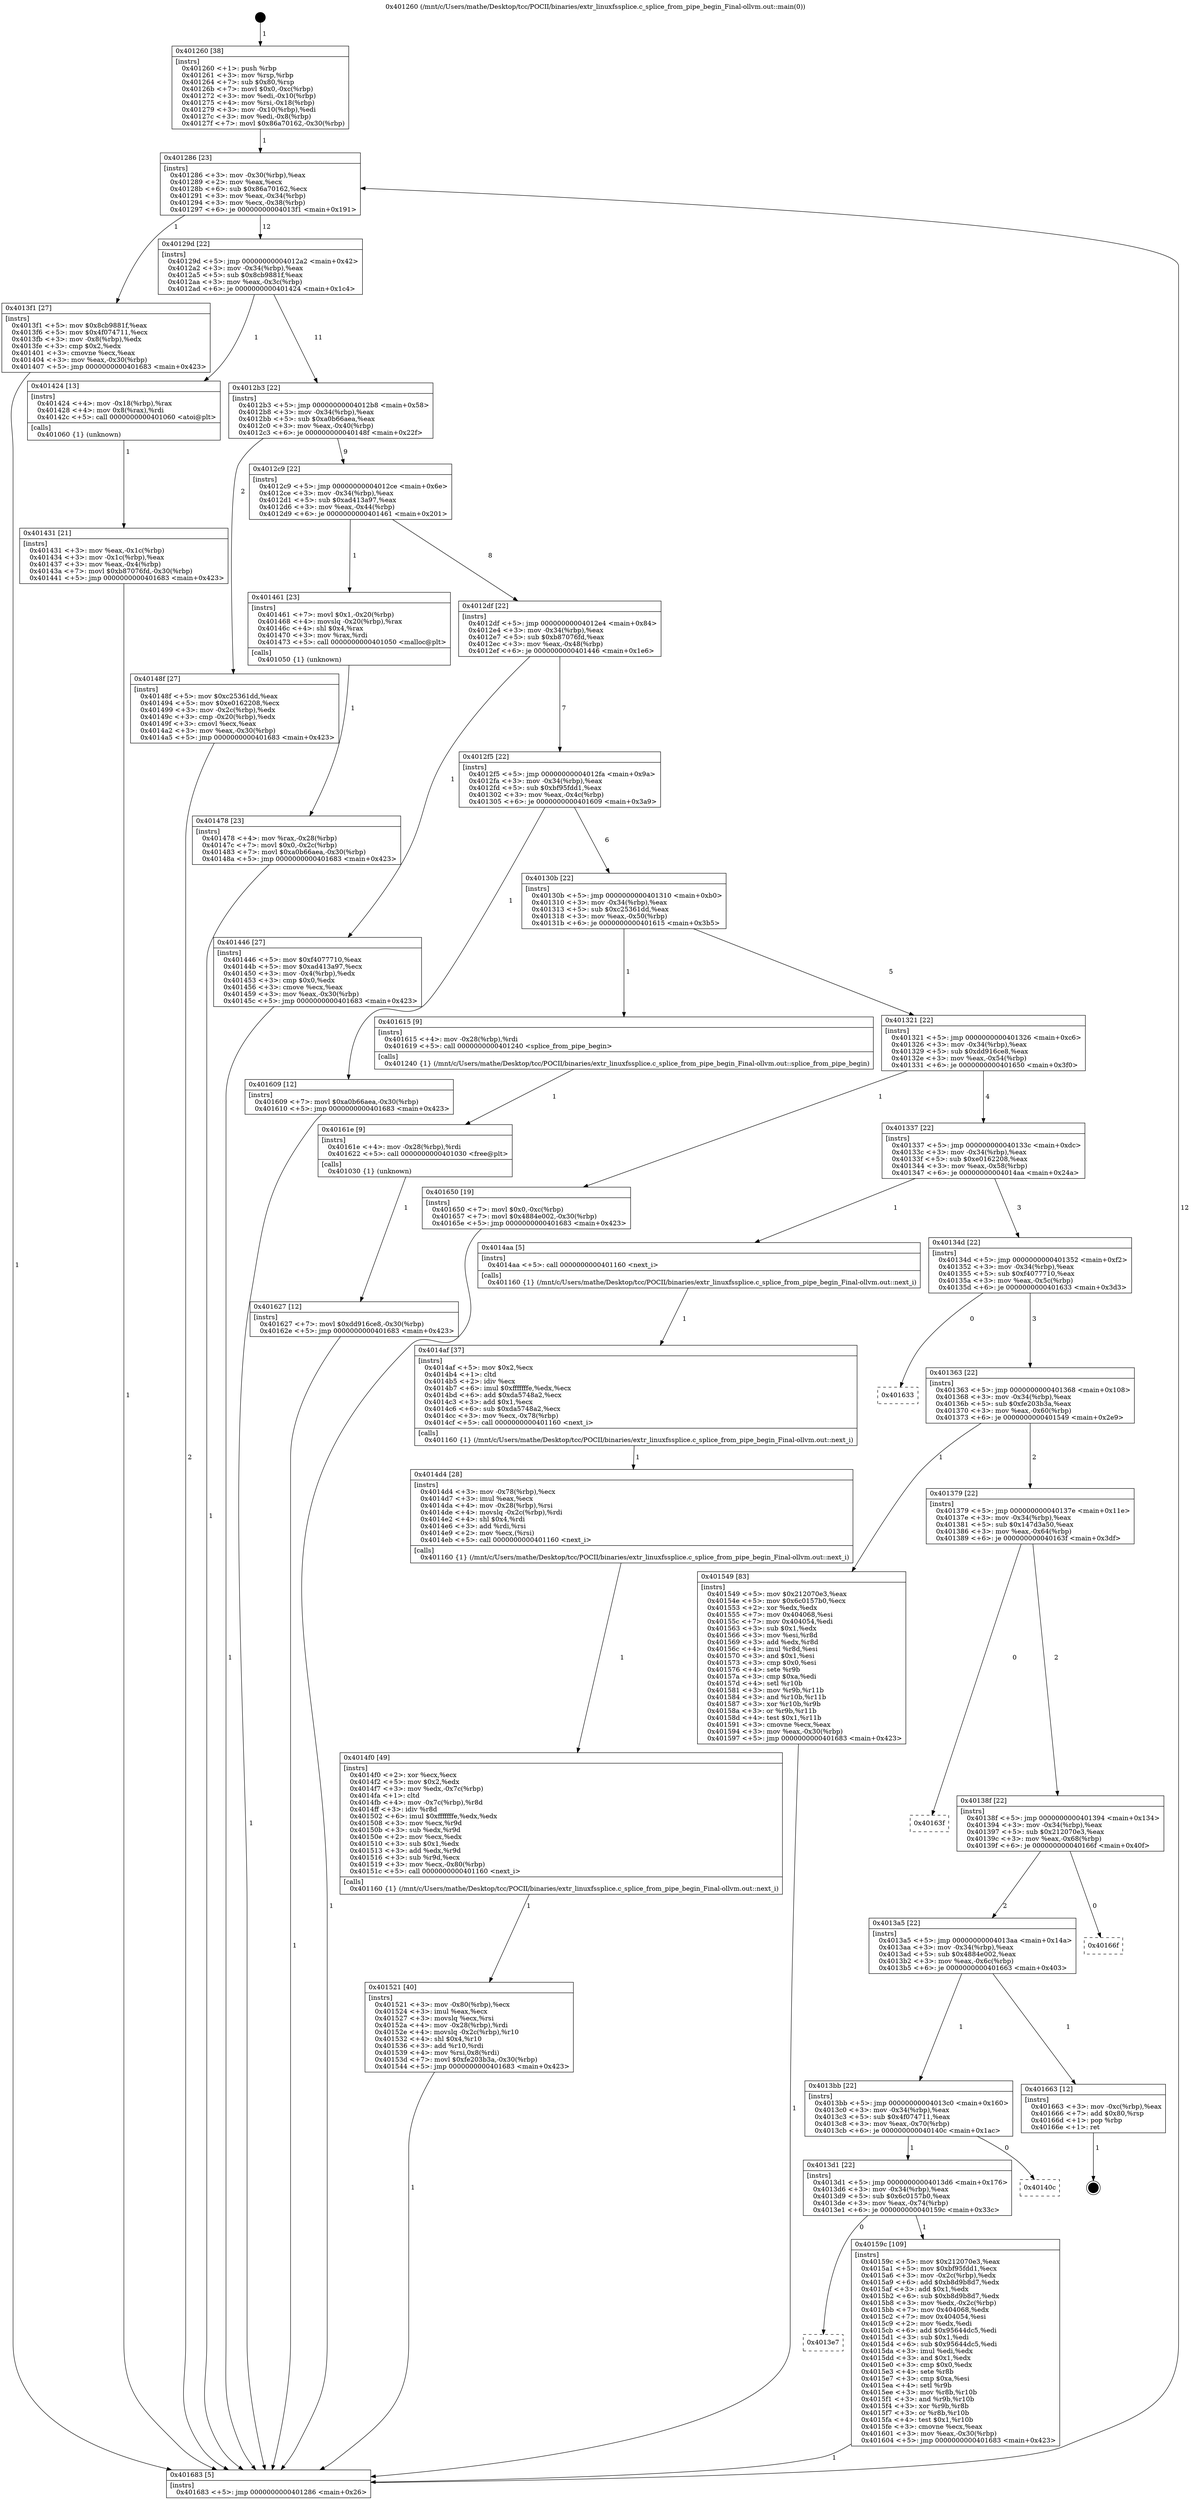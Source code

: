 digraph "0x401260" {
  label = "0x401260 (/mnt/c/Users/mathe/Desktop/tcc/POCII/binaries/extr_linuxfssplice.c_splice_from_pipe_begin_Final-ollvm.out::main(0))"
  labelloc = "t"
  node[shape=record]

  Entry [label="",width=0.3,height=0.3,shape=circle,fillcolor=black,style=filled]
  "0x401286" [label="{
     0x401286 [23]\l
     | [instrs]\l
     &nbsp;&nbsp;0x401286 \<+3\>: mov -0x30(%rbp),%eax\l
     &nbsp;&nbsp;0x401289 \<+2\>: mov %eax,%ecx\l
     &nbsp;&nbsp;0x40128b \<+6\>: sub $0x86a70162,%ecx\l
     &nbsp;&nbsp;0x401291 \<+3\>: mov %eax,-0x34(%rbp)\l
     &nbsp;&nbsp;0x401294 \<+3\>: mov %ecx,-0x38(%rbp)\l
     &nbsp;&nbsp;0x401297 \<+6\>: je 00000000004013f1 \<main+0x191\>\l
  }"]
  "0x4013f1" [label="{
     0x4013f1 [27]\l
     | [instrs]\l
     &nbsp;&nbsp;0x4013f1 \<+5\>: mov $0x8cb9881f,%eax\l
     &nbsp;&nbsp;0x4013f6 \<+5\>: mov $0x4f074711,%ecx\l
     &nbsp;&nbsp;0x4013fb \<+3\>: mov -0x8(%rbp),%edx\l
     &nbsp;&nbsp;0x4013fe \<+3\>: cmp $0x2,%edx\l
     &nbsp;&nbsp;0x401401 \<+3\>: cmovne %ecx,%eax\l
     &nbsp;&nbsp;0x401404 \<+3\>: mov %eax,-0x30(%rbp)\l
     &nbsp;&nbsp;0x401407 \<+5\>: jmp 0000000000401683 \<main+0x423\>\l
  }"]
  "0x40129d" [label="{
     0x40129d [22]\l
     | [instrs]\l
     &nbsp;&nbsp;0x40129d \<+5\>: jmp 00000000004012a2 \<main+0x42\>\l
     &nbsp;&nbsp;0x4012a2 \<+3\>: mov -0x34(%rbp),%eax\l
     &nbsp;&nbsp;0x4012a5 \<+5\>: sub $0x8cb9881f,%eax\l
     &nbsp;&nbsp;0x4012aa \<+3\>: mov %eax,-0x3c(%rbp)\l
     &nbsp;&nbsp;0x4012ad \<+6\>: je 0000000000401424 \<main+0x1c4\>\l
  }"]
  "0x401683" [label="{
     0x401683 [5]\l
     | [instrs]\l
     &nbsp;&nbsp;0x401683 \<+5\>: jmp 0000000000401286 \<main+0x26\>\l
  }"]
  "0x401260" [label="{
     0x401260 [38]\l
     | [instrs]\l
     &nbsp;&nbsp;0x401260 \<+1\>: push %rbp\l
     &nbsp;&nbsp;0x401261 \<+3\>: mov %rsp,%rbp\l
     &nbsp;&nbsp;0x401264 \<+7\>: sub $0x80,%rsp\l
     &nbsp;&nbsp;0x40126b \<+7\>: movl $0x0,-0xc(%rbp)\l
     &nbsp;&nbsp;0x401272 \<+3\>: mov %edi,-0x10(%rbp)\l
     &nbsp;&nbsp;0x401275 \<+4\>: mov %rsi,-0x18(%rbp)\l
     &nbsp;&nbsp;0x401279 \<+3\>: mov -0x10(%rbp),%edi\l
     &nbsp;&nbsp;0x40127c \<+3\>: mov %edi,-0x8(%rbp)\l
     &nbsp;&nbsp;0x40127f \<+7\>: movl $0x86a70162,-0x30(%rbp)\l
  }"]
  Exit [label="",width=0.3,height=0.3,shape=circle,fillcolor=black,style=filled,peripheries=2]
  "0x401424" [label="{
     0x401424 [13]\l
     | [instrs]\l
     &nbsp;&nbsp;0x401424 \<+4\>: mov -0x18(%rbp),%rax\l
     &nbsp;&nbsp;0x401428 \<+4\>: mov 0x8(%rax),%rdi\l
     &nbsp;&nbsp;0x40142c \<+5\>: call 0000000000401060 \<atoi@plt\>\l
     | [calls]\l
     &nbsp;&nbsp;0x401060 \{1\} (unknown)\l
  }"]
  "0x4012b3" [label="{
     0x4012b3 [22]\l
     | [instrs]\l
     &nbsp;&nbsp;0x4012b3 \<+5\>: jmp 00000000004012b8 \<main+0x58\>\l
     &nbsp;&nbsp;0x4012b8 \<+3\>: mov -0x34(%rbp),%eax\l
     &nbsp;&nbsp;0x4012bb \<+5\>: sub $0xa0b66aea,%eax\l
     &nbsp;&nbsp;0x4012c0 \<+3\>: mov %eax,-0x40(%rbp)\l
     &nbsp;&nbsp;0x4012c3 \<+6\>: je 000000000040148f \<main+0x22f\>\l
  }"]
  "0x401431" [label="{
     0x401431 [21]\l
     | [instrs]\l
     &nbsp;&nbsp;0x401431 \<+3\>: mov %eax,-0x1c(%rbp)\l
     &nbsp;&nbsp;0x401434 \<+3\>: mov -0x1c(%rbp),%eax\l
     &nbsp;&nbsp;0x401437 \<+3\>: mov %eax,-0x4(%rbp)\l
     &nbsp;&nbsp;0x40143a \<+7\>: movl $0xb87076fd,-0x30(%rbp)\l
     &nbsp;&nbsp;0x401441 \<+5\>: jmp 0000000000401683 \<main+0x423\>\l
  }"]
  "0x401627" [label="{
     0x401627 [12]\l
     | [instrs]\l
     &nbsp;&nbsp;0x401627 \<+7\>: movl $0xdd916ce8,-0x30(%rbp)\l
     &nbsp;&nbsp;0x40162e \<+5\>: jmp 0000000000401683 \<main+0x423\>\l
  }"]
  "0x40148f" [label="{
     0x40148f [27]\l
     | [instrs]\l
     &nbsp;&nbsp;0x40148f \<+5\>: mov $0xc25361dd,%eax\l
     &nbsp;&nbsp;0x401494 \<+5\>: mov $0xe0162208,%ecx\l
     &nbsp;&nbsp;0x401499 \<+3\>: mov -0x2c(%rbp),%edx\l
     &nbsp;&nbsp;0x40149c \<+3\>: cmp -0x20(%rbp),%edx\l
     &nbsp;&nbsp;0x40149f \<+3\>: cmovl %ecx,%eax\l
     &nbsp;&nbsp;0x4014a2 \<+3\>: mov %eax,-0x30(%rbp)\l
     &nbsp;&nbsp;0x4014a5 \<+5\>: jmp 0000000000401683 \<main+0x423\>\l
  }"]
  "0x4012c9" [label="{
     0x4012c9 [22]\l
     | [instrs]\l
     &nbsp;&nbsp;0x4012c9 \<+5\>: jmp 00000000004012ce \<main+0x6e\>\l
     &nbsp;&nbsp;0x4012ce \<+3\>: mov -0x34(%rbp),%eax\l
     &nbsp;&nbsp;0x4012d1 \<+5\>: sub $0xad413a97,%eax\l
     &nbsp;&nbsp;0x4012d6 \<+3\>: mov %eax,-0x44(%rbp)\l
     &nbsp;&nbsp;0x4012d9 \<+6\>: je 0000000000401461 \<main+0x201\>\l
  }"]
  "0x40161e" [label="{
     0x40161e [9]\l
     | [instrs]\l
     &nbsp;&nbsp;0x40161e \<+4\>: mov -0x28(%rbp),%rdi\l
     &nbsp;&nbsp;0x401622 \<+5\>: call 0000000000401030 \<free@plt\>\l
     | [calls]\l
     &nbsp;&nbsp;0x401030 \{1\} (unknown)\l
  }"]
  "0x401461" [label="{
     0x401461 [23]\l
     | [instrs]\l
     &nbsp;&nbsp;0x401461 \<+7\>: movl $0x1,-0x20(%rbp)\l
     &nbsp;&nbsp;0x401468 \<+4\>: movslq -0x20(%rbp),%rax\l
     &nbsp;&nbsp;0x40146c \<+4\>: shl $0x4,%rax\l
     &nbsp;&nbsp;0x401470 \<+3\>: mov %rax,%rdi\l
     &nbsp;&nbsp;0x401473 \<+5\>: call 0000000000401050 \<malloc@plt\>\l
     | [calls]\l
     &nbsp;&nbsp;0x401050 \{1\} (unknown)\l
  }"]
  "0x4012df" [label="{
     0x4012df [22]\l
     | [instrs]\l
     &nbsp;&nbsp;0x4012df \<+5\>: jmp 00000000004012e4 \<main+0x84\>\l
     &nbsp;&nbsp;0x4012e4 \<+3\>: mov -0x34(%rbp),%eax\l
     &nbsp;&nbsp;0x4012e7 \<+5\>: sub $0xb87076fd,%eax\l
     &nbsp;&nbsp;0x4012ec \<+3\>: mov %eax,-0x48(%rbp)\l
     &nbsp;&nbsp;0x4012ef \<+6\>: je 0000000000401446 \<main+0x1e6\>\l
  }"]
  "0x4013e7" [label="{
     0x4013e7\l
  }", style=dashed]
  "0x401446" [label="{
     0x401446 [27]\l
     | [instrs]\l
     &nbsp;&nbsp;0x401446 \<+5\>: mov $0xf4077710,%eax\l
     &nbsp;&nbsp;0x40144b \<+5\>: mov $0xad413a97,%ecx\l
     &nbsp;&nbsp;0x401450 \<+3\>: mov -0x4(%rbp),%edx\l
     &nbsp;&nbsp;0x401453 \<+3\>: cmp $0x0,%edx\l
     &nbsp;&nbsp;0x401456 \<+3\>: cmove %ecx,%eax\l
     &nbsp;&nbsp;0x401459 \<+3\>: mov %eax,-0x30(%rbp)\l
     &nbsp;&nbsp;0x40145c \<+5\>: jmp 0000000000401683 \<main+0x423\>\l
  }"]
  "0x4012f5" [label="{
     0x4012f5 [22]\l
     | [instrs]\l
     &nbsp;&nbsp;0x4012f5 \<+5\>: jmp 00000000004012fa \<main+0x9a\>\l
     &nbsp;&nbsp;0x4012fa \<+3\>: mov -0x34(%rbp),%eax\l
     &nbsp;&nbsp;0x4012fd \<+5\>: sub $0xbf95fdd1,%eax\l
     &nbsp;&nbsp;0x401302 \<+3\>: mov %eax,-0x4c(%rbp)\l
     &nbsp;&nbsp;0x401305 \<+6\>: je 0000000000401609 \<main+0x3a9\>\l
  }"]
  "0x401478" [label="{
     0x401478 [23]\l
     | [instrs]\l
     &nbsp;&nbsp;0x401478 \<+4\>: mov %rax,-0x28(%rbp)\l
     &nbsp;&nbsp;0x40147c \<+7\>: movl $0x0,-0x2c(%rbp)\l
     &nbsp;&nbsp;0x401483 \<+7\>: movl $0xa0b66aea,-0x30(%rbp)\l
     &nbsp;&nbsp;0x40148a \<+5\>: jmp 0000000000401683 \<main+0x423\>\l
  }"]
  "0x40159c" [label="{
     0x40159c [109]\l
     | [instrs]\l
     &nbsp;&nbsp;0x40159c \<+5\>: mov $0x212070e3,%eax\l
     &nbsp;&nbsp;0x4015a1 \<+5\>: mov $0xbf95fdd1,%ecx\l
     &nbsp;&nbsp;0x4015a6 \<+3\>: mov -0x2c(%rbp),%edx\l
     &nbsp;&nbsp;0x4015a9 \<+6\>: add $0xb8d9b8d7,%edx\l
     &nbsp;&nbsp;0x4015af \<+3\>: add $0x1,%edx\l
     &nbsp;&nbsp;0x4015b2 \<+6\>: sub $0xb8d9b8d7,%edx\l
     &nbsp;&nbsp;0x4015b8 \<+3\>: mov %edx,-0x2c(%rbp)\l
     &nbsp;&nbsp;0x4015bb \<+7\>: mov 0x404068,%edx\l
     &nbsp;&nbsp;0x4015c2 \<+7\>: mov 0x404054,%esi\l
     &nbsp;&nbsp;0x4015c9 \<+2\>: mov %edx,%edi\l
     &nbsp;&nbsp;0x4015cb \<+6\>: add $0x95644dc5,%edi\l
     &nbsp;&nbsp;0x4015d1 \<+3\>: sub $0x1,%edi\l
     &nbsp;&nbsp;0x4015d4 \<+6\>: sub $0x95644dc5,%edi\l
     &nbsp;&nbsp;0x4015da \<+3\>: imul %edi,%edx\l
     &nbsp;&nbsp;0x4015dd \<+3\>: and $0x1,%edx\l
     &nbsp;&nbsp;0x4015e0 \<+3\>: cmp $0x0,%edx\l
     &nbsp;&nbsp;0x4015e3 \<+4\>: sete %r8b\l
     &nbsp;&nbsp;0x4015e7 \<+3\>: cmp $0xa,%esi\l
     &nbsp;&nbsp;0x4015ea \<+4\>: setl %r9b\l
     &nbsp;&nbsp;0x4015ee \<+3\>: mov %r8b,%r10b\l
     &nbsp;&nbsp;0x4015f1 \<+3\>: and %r9b,%r10b\l
     &nbsp;&nbsp;0x4015f4 \<+3\>: xor %r9b,%r8b\l
     &nbsp;&nbsp;0x4015f7 \<+3\>: or %r8b,%r10b\l
     &nbsp;&nbsp;0x4015fa \<+4\>: test $0x1,%r10b\l
     &nbsp;&nbsp;0x4015fe \<+3\>: cmovne %ecx,%eax\l
     &nbsp;&nbsp;0x401601 \<+3\>: mov %eax,-0x30(%rbp)\l
     &nbsp;&nbsp;0x401604 \<+5\>: jmp 0000000000401683 \<main+0x423\>\l
  }"]
  "0x401609" [label="{
     0x401609 [12]\l
     | [instrs]\l
     &nbsp;&nbsp;0x401609 \<+7\>: movl $0xa0b66aea,-0x30(%rbp)\l
     &nbsp;&nbsp;0x401610 \<+5\>: jmp 0000000000401683 \<main+0x423\>\l
  }"]
  "0x40130b" [label="{
     0x40130b [22]\l
     | [instrs]\l
     &nbsp;&nbsp;0x40130b \<+5\>: jmp 0000000000401310 \<main+0xb0\>\l
     &nbsp;&nbsp;0x401310 \<+3\>: mov -0x34(%rbp),%eax\l
     &nbsp;&nbsp;0x401313 \<+5\>: sub $0xc25361dd,%eax\l
     &nbsp;&nbsp;0x401318 \<+3\>: mov %eax,-0x50(%rbp)\l
     &nbsp;&nbsp;0x40131b \<+6\>: je 0000000000401615 \<main+0x3b5\>\l
  }"]
  "0x4013d1" [label="{
     0x4013d1 [22]\l
     | [instrs]\l
     &nbsp;&nbsp;0x4013d1 \<+5\>: jmp 00000000004013d6 \<main+0x176\>\l
     &nbsp;&nbsp;0x4013d6 \<+3\>: mov -0x34(%rbp),%eax\l
     &nbsp;&nbsp;0x4013d9 \<+5\>: sub $0x6c0157b0,%eax\l
     &nbsp;&nbsp;0x4013de \<+3\>: mov %eax,-0x74(%rbp)\l
     &nbsp;&nbsp;0x4013e1 \<+6\>: je 000000000040159c \<main+0x33c\>\l
  }"]
  "0x401615" [label="{
     0x401615 [9]\l
     | [instrs]\l
     &nbsp;&nbsp;0x401615 \<+4\>: mov -0x28(%rbp),%rdi\l
     &nbsp;&nbsp;0x401619 \<+5\>: call 0000000000401240 \<splice_from_pipe_begin\>\l
     | [calls]\l
     &nbsp;&nbsp;0x401240 \{1\} (/mnt/c/Users/mathe/Desktop/tcc/POCII/binaries/extr_linuxfssplice.c_splice_from_pipe_begin_Final-ollvm.out::splice_from_pipe_begin)\l
  }"]
  "0x401321" [label="{
     0x401321 [22]\l
     | [instrs]\l
     &nbsp;&nbsp;0x401321 \<+5\>: jmp 0000000000401326 \<main+0xc6\>\l
     &nbsp;&nbsp;0x401326 \<+3\>: mov -0x34(%rbp),%eax\l
     &nbsp;&nbsp;0x401329 \<+5\>: sub $0xdd916ce8,%eax\l
     &nbsp;&nbsp;0x40132e \<+3\>: mov %eax,-0x54(%rbp)\l
     &nbsp;&nbsp;0x401331 \<+6\>: je 0000000000401650 \<main+0x3f0\>\l
  }"]
  "0x40140c" [label="{
     0x40140c\l
  }", style=dashed]
  "0x401650" [label="{
     0x401650 [19]\l
     | [instrs]\l
     &nbsp;&nbsp;0x401650 \<+7\>: movl $0x0,-0xc(%rbp)\l
     &nbsp;&nbsp;0x401657 \<+7\>: movl $0x4884e002,-0x30(%rbp)\l
     &nbsp;&nbsp;0x40165e \<+5\>: jmp 0000000000401683 \<main+0x423\>\l
  }"]
  "0x401337" [label="{
     0x401337 [22]\l
     | [instrs]\l
     &nbsp;&nbsp;0x401337 \<+5\>: jmp 000000000040133c \<main+0xdc\>\l
     &nbsp;&nbsp;0x40133c \<+3\>: mov -0x34(%rbp),%eax\l
     &nbsp;&nbsp;0x40133f \<+5\>: sub $0xe0162208,%eax\l
     &nbsp;&nbsp;0x401344 \<+3\>: mov %eax,-0x58(%rbp)\l
     &nbsp;&nbsp;0x401347 \<+6\>: je 00000000004014aa \<main+0x24a\>\l
  }"]
  "0x4013bb" [label="{
     0x4013bb [22]\l
     | [instrs]\l
     &nbsp;&nbsp;0x4013bb \<+5\>: jmp 00000000004013c0 \<main+0x160\>\l
     &nbsp;&nbsp;0x4013c0 \<+3\>: mov -0x34(%rbp),%eax\l
     &nbsp;&nbsp;0x4013c3 \<+5\>: sub $0x4f074711,%eax\l
     &nbsp;&nbsp;0x4013c8 \<+3\>: mov %eax,-0x70(%rbp)\l
     &nbsp;&nbsp;0x4013cb \<+6\>: je 000000000040140c \<main+0x1ac\>\l
  }"]
  "0x4014aa" [label="{
     0x4014aa [5]\l
     | [instrs]\l
     &nbsp;&nbsp;0x4014aa \<+5\>: call 0000000000401160 \<next_i\>\l
     | [calls]\l
     &nbsp;&nbsp;0x401160 \{1\} (/mnt/c/Users/mathe/Desktop/tcc/POCII/binaries/extr_linuxfssplice.c_splice_from_pipe_begin_Final-ollvm.out::next_i)\l
  }"]
  "0x40134d" [label="{
     0x40134d [22]\l
     | [instrs]\l
     &nbsp;&nbsp;0x40134d \<+5\>: jmp 0000000000401352 \<main+0xf2\>\l
     &nbsp;&nbsp;0x401352 \<+3\>: mov -0x34(%rbp),%eax\l
     &nbsp;&nbsp;0x401355 \<+5\>: sub $0xf4077710,%eax\l
     &nbsp;&nbsp;0x40135a \<+3\>: mov %eax,-0x5c(%rbp)\l
     &nbsp;&nbsp;0x40135d \<+6\>: je 0000000000401633 \<main+0x3d3\>\l
  }"]
  "0x4014af" [label="{
     0x4014af [37]\l
     | [instrs]\l
     &nbsp;&nbsp;0x4014af \<+5\>: mov $0x2,%ecx\l
     &nbsp;&nbsp;0x4014b4 \<+1\>: cltd\l
     &nbsp;&nbsp;0x4014b5 \<+2\>: idiv %ecx\l
     &nbsp;&nbsp;0x4014b7 \<+6\>: imul $0xfffffffe,%edx,%ecx\l
     &nbsp;&nbsp;0x4014bd \<+6\>: add $0xda5748a2,%ecx\l
     &nbsp;&nbsp;0x4014c3 \<+3\>: add $0x1,%ecx\l
     &nbsp;&nbsp;0x4014c6 \<+6\>: sub $0xda5748a2,%ecx\l
     &nbsp;&nbsp;0x4014cc \<+3\>: mov %ecx,-0x78(%rbp)\l
     &nbsp;&nbsp;0x4014cf \<+5\>: call 0000000000401160 \<next_i\>\l
     | [calls]\l
     &nbsp;&nbsp;0x401160 \{1\} (/mnt/c/Users/mathe/Desktop/tcc/POCII/binaries/extr_linuxfssplice.c_splice_from_pipe_begin_Final-ollvm.out::next_i)\l
  }"]
  "0x4014d4" [label="{
     0x4014d4 [28]\l
     | [instrs]\l
     &nbsp;&nbsp;0x4014d4 \<+3\>: mov -0x78(%rbp),%ecx\l
     &nbsp;&nbsp;0x4014d7 \<+3\>: imul %eax,%ecx\l
     &nbsp;&nbsp;0x4014da \<+4\>: mov -0x28(%rbp),%rsi\l
     &nbsp;&nbsp;0x4014de \<+4\>: movslq -0x2c(%rbp),%rdi\l
     &nbsp;&nbsp;0x4014e2 \<+4\>: shl $0x4,%rdi\l
     &nbsp;&nbsp;0x4014e6 \<+3\>: add %rdi,%rsi\l
     &nbsp;&nbsp;0x4014e9 \<+2\>: mov %ecx,(%rsi)\l
     &nbsp;&nbsp;0x4014eb \<+5\>: call 0000000000401160 \<next_i\>\l
     | [calls]\l
     &nbsp;&nbsp;0x401160 \{1\} (/mnt/c/Users/mathe/Desktop/tcc/POCII/binaries/extr_linuxfssplice.c_splice_from_pipe_begin_Final-ollvm.out::next_i)\l
  }"]
  "0x4014f0" [label="{
     0x4014f0 [49]\l
     | [instrs]\l
     &nbsp;&nbsp;0x4014f0 \<+2\>: xor %ecx,%ecx\l
     &nbsp;&nbsp;0x4014f2 \<+5\>: mov $0x2,%edx\l
     &nbsp;&nbsp;0x4014f7 \<+3\>: mov %edx,-0x7c(%rbp)\l
     &nbsp;&nbsp;0x4014fa \<+1\>: cltd\l
     &nbsp;&nbsp;0x4014fb \<+4\>: mov -0x7c(%rbp),%r8d\l
     &nbsp;&nbsp;0x4014ff \<+3\>: idiv %r8d\l
     &nbsp;&nbsp;0x401502 \<+6\>: imul $0xfffffffe,%edx,%edx\l
     &nbsp;&nbsp;0x401508 \<+3\>: mov %ecx,%r9d\l
     &nbsp;&nbsp;0x40150b \<+3\>: sub %edx,%r9d\l
     &nbsp;&nbsp;0x40150e \<+2\>: mov %ecx,%edx\l
     &nbsp;&nbsp;0x401510 \<+3\>: sub $0x1,%edx\l
     &nbsp;&nbsp;0x401513 \<+3\>: add %edx,%r9d\l
     &nbsp;&nbsp;0x401516 \<+3\>: sub %r9d,%ecx\l
     &nbsp;&nbsp;0x401519 \<+3\>: mov %ecx,-0x80(%rbp)\l
     &nbsp;&nbsp;0x40151c \<+5\>: call 0000000000401160 \<next_i\>\l
     | [calls]\l
     &nbsp;&nbsp;0x401160 \{1\} (/mnt/c/Users/mathe/Desktop/tcc/POCII/binaries/extr_linuxfssplice.c_splice_from_pipe_begin_Final-ollvm.out::next_i)\l
  }"]
  "0x401521" [label="{
     0x401521 [40]\l
     | [instrs]\l
     &nbsp;&nbsp;0x401521 \<+3\>: mov -0x80(%rbp),%ecx\l
     &nbsp;&nbsp;0x401524 \<+3\>: imul %eax,%ecx\l
     &nbsp;&nbsp;0x401527 \<+3\>: movslq %ecx,%rsi\l
     &nbsp;&nbsp;0x40152a \<+4\>: mov -0x28(%rbp),%rdi\l
     &nbsp;&nbsp;0x40152e \<+4\>: movslq -0x2c(%rbp),%r10\l
     &nbsp;&nbsp;0x401532 \<+4\>: shl $0x4,%r10\l
     &nbsp;&nbsp;0x401536 \<+3\>: add %r10,%rdi\l
     &nbsp;&nbsp;0x401539 \<+4\>: mov %rsi,0x8(%rdi)\l
     &nbsp;&nbsp;0x40153d \<+7\>: movl $0xfe203b3a,-0x30(%rbp)\l
     &nbsp;&nbsp;0x401544 \<+5\>: jmp 0000000000401683 \<main+0x423\>\l
  }"]
  "0x401663" [label="{
     0x401663 [12]\l
     | [instrs]\l
     &nbsp;&nbsp;0x401663 \<+3\>: mov -0xc(%rbp),%eax\l
     &nbsp;&nbsp;0x401666 \<+7\>: add $0x80,%rsp\l
     &nbsp;&nbsp;0x40166d \<+1\>: pop %rbp\l
     &nbsp;&nbsp;0x40166e \<+1\>: ret\l
  }"]
  "0x401633" [label="{
     0x401633\l
  }", style=dashed]
  "0x401363" [label="{
     0x401363 [22]\l
     | [instrs]\l
     &nbsp;&nbsp;0x401363 \<+5\>: jmp 0000000000401368 \<main+0x108\>\l
     &nbsp;&nbsp;0x401368 \<+3\>: mov -0x34(%rbp),%eax\l
     &nbsp;&nbsp;0x40136b \<+5\>: sub $0xfe203b3a,%eax\l
     &nbsp;&nbsp;0x401370 \<+3\>: mov %eax,-0x60(%rbp)\l
     &nbsp;&nbsp;0x401373 \<+6\>: je 0000000000401549 \<main+0x2e9\>\l
  }"]
  "0x4013a5" [label="{
     0x4013a5 [22]\l
     | [instrs]\l
     &nbsp;&nbsp;0x4013a5 \<+5\>: jmp 00000000004013aa \<main+0x14a\>\l
     &nbsp;&nbsp;0x4013aa \<+3\>: mov -0x34(%rbp),%eax\l
     &nbsp;&nbsp;0x4013ad \<+5\>: sub $0x4884e002,%eax\l
     &nbsp;&nbsp;0x4013b2 \<+3\>: mov %eax,-0x6c(%rbp)\l
     &nbsp;&nbsp;0x4013b5 \<+6\>: je 0000000000401663 \<main+0x403\>\l
  }"]
  "0x401549" [label="{
     0x401549 [83]\l
     | [instrs]\l
     &nbsp;&nbsp;0x401549 \<+5\>: mov $0x212070e3,%eax\l
     &nbsp;&nbsp;0x40154e \<+5\>: mov $0x6c0157b0,%ecx\l
     &nbsp;&nbsp;0x401553 \<+2\>: xor %edx,%edx\l
     &nbsp;&nbsp;0x401555 \<+7\>: mov 0x404068,%esi\l
     &nbsp;&nbsp;0x40155c \<+7\>: mov 0x404054,%edi\l
     &nbsp;&nbsp;0x401563 \<+3\>: sub $0x1,%edx\l
     &nbsp;&nbsp;0x401566 \<+3\>: mov %esi,%r8d\l
     &nbsp;&nbsp;0x401569 \<+3\>: add %edx,%r8d\l
     &nbsp;&nbsp;0x40156c \<+4\>: imul %r8d,%esi\l
     &nbsp;&nbsp;0x401570 \<+3\>: and $0x1,%esi\l
     &nbsp;&nbsp;0x401573 \<+3\>: cmp $0x0,%esi\l
     &nbsp;&nbsp;0x401576 \<+4\>: sete %r9b\l
     &nbsp;&nbsp;0x40157a \<+3\>: cmp $0xa,%edi\l
     &nbsp;&nbsp;0x40157d \<+4\>: setl %r10b\l
     &nbsp;&nbsp;0x401581 \<+3\>: mov %r9b,%r11b\l
     &nbsp;&nbsp;0x401584 \<+3\>: and %r10b,%r11b\l
     &nbsp;&nbsp;0x401587 \<+3\>: xor %r10b,%r9b\l
     &nbsp;&nbsp;0x40158a \<+3\>: or %r9b,%r11b\l
     &nbsp;&nbsp;0x40158d \<+4\>: test $0x1,%r11b\l
     &nbsp;&nbsp;0x401591 \<+3\>: cmovne %ecx,%eax\l
     &nbsp;&nbsp;0x401594 \<+3\>: mov %eax,-0x30(%rbp)\l
     &nbsp;&nbsp;0x401597 \<+5\>: jmp 0000000000401683 \<main+0x423\>\l
  }"]
  "0x401379" [label="{
     0x401379 [22]\l
     | [instrs]\l
     &nbsp;&nbsp;0x401379 \<+5\>: jmp 000000000040137e \<main+0x11e\>\l
     &nbsp;&nbsp;0x40137e \<+3\>: mov -0x34(%rbp),%eax\l
     &nbsp;&nbsp;0x401381 \<+5\>: sub $0x147d3a50,%eax\l
     &nbsp;&nbsp;0x401386 \<+3\>: mov %eax,-0x64(%rbp)\l
     &nbsp;&nbsp;0x401389 \<+6\>: je 000000000040163f \<main+0x3df\>\l
  }"]
  "0x40166f" [label="{
     0x40166f\l
  }", style=dashed]
  "0x40163f" [label="{
     0x40163f\l
  }", style=dashed]
  "0x40138f" [label="{
     0x40138f [22]\l
     | [instrs]\l
     &nbsp;&nbsp;0x40138f \<+5\>: jmp 0000000000401394 \<main+0x134\>\l
     &nbsp;&nbsp;0x401394 \<+3\>: mov -0x34(%rbp),%eax\l
     &nbsp;&nbsp;0x401397 \<+5\>: sub $0x212070e3,%eax\l
     &nbsp;&nbsp;0x40139c \<+3\>: mov %eax,-0x68(%rbp)\l
     &nbsp;&nbsp;0x40139f \<+6\>: je 000000000040166f \<main+0x40f\>\l
  }"]
  Entry -> "0x401260" [label=" 1"]
  "0x401286" -> "0x4013f1" [label=" 1"]
  "0x401286" -> "0x40129d" [label=" 12"]
  "0x4013f1" -> "0x401683" [label=" 1"]
  "0x401260" -> "0x401286" [label=" 1"]
  "0x401683" -> "0x401286" [label=" 12"]
  "0x401663" -> Exit [label=" 1"]
  "0x40129d" -> "0x401424" [label=" 1"]
  "0x40129d" -> "0x4012b3" [label=" 11"]
  "0x401424" -> "0x401431" [label=" 1"]
  "0x401431" -> "0x401683" [label=" 1"]
  "0x401650" -> "0x401683" [label=" 1"]
  "0x4012b3" -> "0x40148f" [label=" 2"]
  "0x4012b3" -> "0x4012c9" [label=" 9"]
  "0x401627" -> "0x401683" [label=" 1"]
  "0x4012c9" -> "0x401461" [label=" 1"]
  "0x4012c9" -> "0x4012df" [label=" 8"]
  "0x40161e" -> "0x401627" [label=" 1"]
  "0x4012df" -> "0x401446" [label=" 1"]
  "0x4012df" -> "0x4012f5" [label=" 7"]
  "0x401446" -> "0x401683" [label=" 1"]
  "0x401461" -> "0x401478" [label=" 1"]
  "0x401478" -> "0x401683" [label=" 1"]
  "0x40148f" -> "0x401683" [label=" 2"]
  "0x401615" -> "0x40161e" [label=" 1"]
  "0x4012f5" -> "0x401609" [label=" 1"]
  "0x4012f5" -> "0x40130b" [label=" 6"]
  "0x401609" -> "0x401683" [label=" 1"]
  "0x40130b" -> "0x401615" [label=" 1"]
  "0x40130b" -> "0x401321" [label=" 5"]
  "0x4013d1" -> "0x4013e7" [label=" 0"]
  "0x401321" -> "0x401650" [label=" 1"]
  "0x401321" -> "0x401337" [label=" 4"]
  "0x4013d1" -> "0x40159c" [label=" 1"]
  "0x401337" -> "0x4014aa" [label=" 1"]
  "0x401337" -> "0x40134d" [label=" 3"]
  "0x4014aa" -> "0x4014af" [label=" 1"]
  "0x4014af" -> "0x4014d4" [label=" 1"]
  "0x4014d4" -> "0x4014f0" [label=" 1"]
  "0x4014f0" -> "0x401521" [label=" 1"]
  "0x401521" -> "0x401683" [label=" 1"]
  "0x4013bb" -> "0x4013d1" [label=" 1"]
  "0x40134d" -> "0x401633" [label=" 0"]
  "0x40134d" -> "0x401363" [label=" 3"]
  "0x4013bb" -> "0x40140c" [label=" 0"]
  "0x401363" -> "0x401549" [label=" 1"]
  "0x401363" -> "0x401379" [label=" 2"]
  "0x401549" -> "0x401683" [label=" 1"]
  "0x4013a5" -> "0x4013bb" [label=" 1"]
  "0x401379" -> "0x40163f" [label=" 0"]
  "0x401379" -> "0x40138f" [label=" 2"]
  "0x4013a5" -> "0x401663" [label=" 1"]
  "0x40138f" -> "0x40166f" [label=" 0"]
  "0x40138f" -> "0x4013a5" [label=" 2"]
  "0x40159c" -> "0x401683" [label=" 1"]
}
